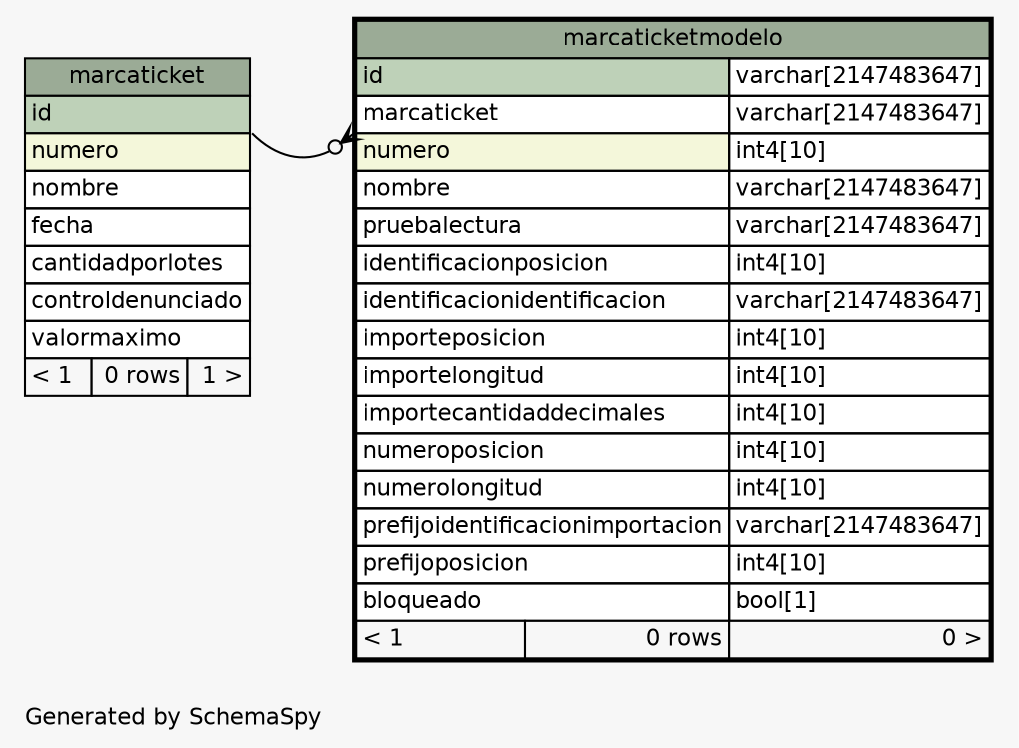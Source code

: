 // dot 2.2.1 on Windows 10 10.0
// SchemaSpy rev 590
digraph "oneDegreeRelationshipsDiagram" {
  graph [
    rankdir="RL"
    bgcolor="#f7f7f7"
    label="\nGenerated by SchemaSpy"
    labeljust="l"
    nodesep="0.18"
    ranksep="0.46"
    fontname="Helvetica"
    fontsize="11"
  ];
  node [
    fontname="Helvetica"
    fontsize="11"
    shape="plaintext"
  ];
  edge [
    arrowsize="0.8"
  ];
  "marcaticketmodelo":"marcaticket":sw -> "marcaticket":"id":se [arrowhead=none dir=back arrowtail=crowodot];
  "marcaticket" [
    label=<
    <TABLE BORDER="0" CELLBORDER="1" CELLSPACING="0" BGCOLOR="#ffffff">
      <TR><TD COLSPAN="3" BGCOLOR="#9bab96" ALIGN="CENTER">marcaticket</TD></TR>
      <TR><TD PORT="id" COLSPAN="3" BGCOLOR="#bed1b8" ALIGN="LEFT">id</TD></TR>
      <TR><TD PORT="numero" COLSPAN="3" BGCOLOR="#f4f7da" ALIGN="LEFT">numero</TD></TR>
      <TR><TD PORT="nombre" COLSPAN="3" ALIGN="LEFT">nombre</TD></TR>
      <TR><TD PORT="fecha" COLSPAN="3" ALIGN="LEFT">fecha</TD></TR>
      <TR><TD PORT="cantidadporlotes" COLSPAN="3" ALIGN="LEFT">cantidadporlotes</TD></TR>
      <TR><TD PORT="controldenunciado" COLSPAN="3" ALIGN="LEFT">controldenunciado</TD></TR>
      <TR><TD PORT="valormaximo" COLSPAN="3" ALIGN="LEFT">valormaximo</TD></TR>
      <TR><TD ALIGN="LEFT" BGCOLOR="#f7f7f7">&lt; 1</TD><TD ALIGN="RIGHT" BGCOLOR="#f7f7f7">0 rows</TD><TD ALIGN="RIGHT" BGCOLOR="#f7f7f7">1 &gt;</TD></TR>
    </TABLE>>
    URL="marcaticket.html"
    tooltip="marcaticket"
  ];
  "marcaticketmodelo" [
    label=<
    <TABLE BORDER="2" CELLBORDER="1" CELLSPACING="0" BGCOLOR="#ffffff">
      <TR><TD COLSPAN="3" BGCOLOR="#9bab96" ALIGN="CENTER">marcaticketmodelo</TD></TR>
      <TR><TD PORT="id" COLSPAN="2" BGCOLOR="#bed1b8" ALIGN="LEFT">id</TD><TD PORT="id.type" ALIGN="LEFT">varchar[2147483647]</TD></TR>
      <TR><TD PORT="marcaticket" COLSPAN="2" ALIGN="LEFT">marcaticket</TD><TD PORT="marcaticket.type" ALIGN="LEFT">varchar[2147483647]</TD></TR>
      <TR><TD PORT="numero" COLSPAN="2" BGCOLOR="#f4f7da" ALIGN="LEFT">numero</TD><TD PORT="numero.type" ALIGN="LEFT">int4[10]</TD></TR>
      <TR><TD PORT="nombre" COLSPAN="2" ALIGN="LEFT">nombre</TD><TD PORT="nombre.type" ALIGN="LEFT">varchar[2147483647]</TD></TR>
      <TR><TD PORT="pruebalectura" COLSPAN="2" ALIGN="LEFT">pruebalectura</TD><TD PORT="pruebalectura.type" ALIGN="LEFT">varchar[2147483647]</TD></TR>
      <TR><TD PORT="identificacionposicion" COLSPAN="2" ALIGN="LEFT">identificacionposicion</TD><TD PORT="identificacionposicion.type" ALIGN="LEFT">int4[10]</TD></TR>
      <TR><TD PORT="identificacionidentificacion" COLSPAN="2" ALIGN="LEFT">identificacionidentificacion</TD><TD PORT="identificacionidentificacion.type" ALIGN="LEFT">varchar[2147483647]</TD></TR>
      <TR><TD PORT="importeposicion" COLSPAN="2" ALIGN="LEFT">importeposicion</TD><TD PORT="importeposicion.type" ALIGN="LEFT">int4[10]</TD></TR>
      <TR><TD PORT="importelongitud" COLSPAN="2" ALIGN="LEFT">importelongitud</TD><TD PORT="importelongitud.type" ALIGN="LEFT">int4[10]</TD></TR>
      <TR><TD PORT="importecantidaddecimales" COLSPAN="2" ALIGN="LEFT">importecantidaddecimales</TD><TD PORT="importecantidaddecimales.type" ALIGN="LEFT">int4[10]</TD></TR>
      <TR><TD PORT="numeroposicion" COLSPAN="2" ALIGN="LEFT">numeroposicion</TD><TD PORT="numeroposicion.type" ALIGN="LEFT">int4[10]</TD></TR>
      <TR><TD PORT="numerolongitud" COLSPAN="2" ALIGN="LEFT">numerolongitud</TD><TD PORT="numerolongitud.type" ALIGN="LEFT">int4[10]</TD></TR>
      <TR><TD PORT="prefijoidentificacionimportacion" COLSPAN="2" ALIGN="LEFT">prefijoidentificacionimportacion</TD><TD PORT="prefijoidentificacionimportacion.type" ALIGN="LEFT">varchar[2147483647]</TD></TR>
      <TR><TD PORT="prefijoposicion" COLSPAN="2" ALIGN="LEFT">prefijoposicion</TD><TD PORT="prefijoposicion.type" ALIGN="LEFT">int4[10]</TD></TR>
      <TR><TD PORT="bloqueado" COLSPAN="2" ALIGN="LEFT">bloqueado</TD><TD PORT="bloqueado.type" ALIGN="LEFT">bool[1]</TD></TR>
      <TR><TD ALIGN="LEFT" BGCOLOR="#f7f7f7">&lt; 1</TD><TD ALIGN="RIGHT" BGCOLOR="#f7f7f7">0 rows</TD><TD ALIGN="RIGHT" BGCOLOR="#f7f7f7">0 &gt;</TD></TR>
    </TABLE>>
    URL="marcaticketmodelo.html"
    tooltip="marcaticketmodelo"
  ];
}
